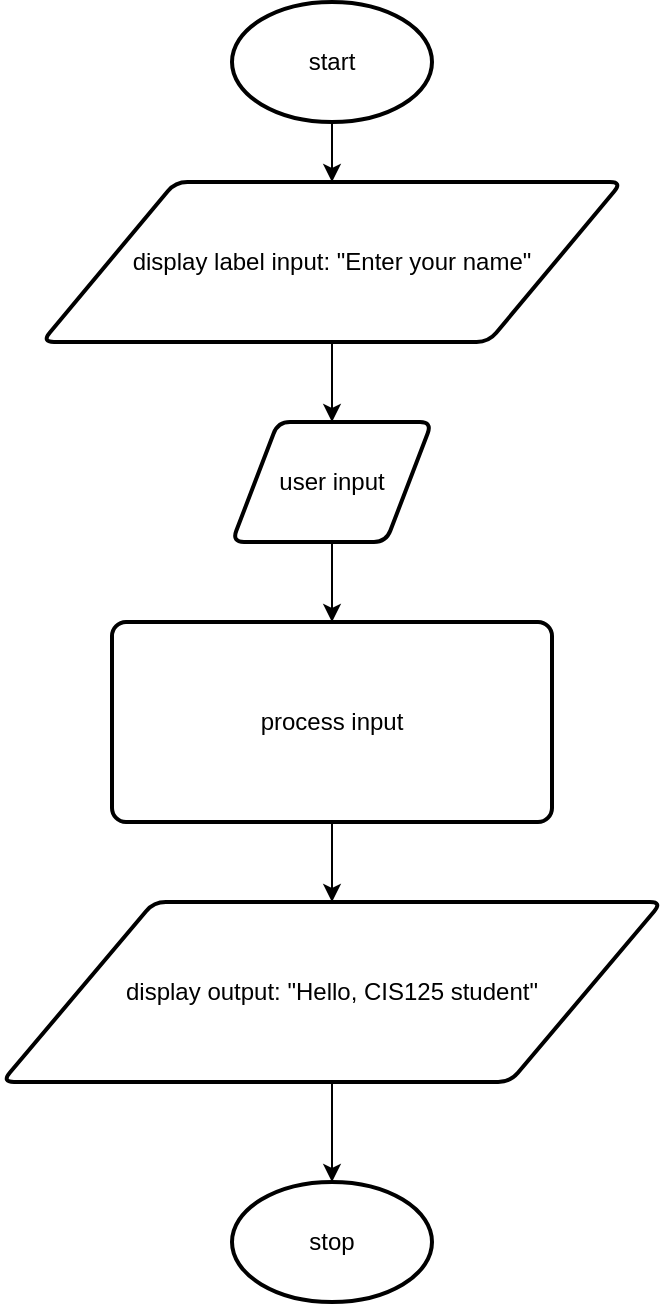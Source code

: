 <mxfile version="24.4.13" type="github">
  <diagram name="Page-1" id="j9vdjqKRdcNLqgjyeTFf">
    <mxGraphModel dx="1434" dy="746" grid="1" gridSize="10" guides="1" tooltips="1" connect="1" arrows="1" fold="1" page="1" pageScale="1" pageWidth="850" pageHeight="1100" math="0" shadow="0">
      <root>
        <mxCell id="0" />
        <mxCell id="1" parent="0" />
        <mxCell id="hk4jYY32vWd49gSxtiiF-7" value="" style="edgeStyle=orthogonalEdgeStyle;rounded=0;orthogonalLoop=1;jettySize=auto;html=1;" edge="1" parent="1" source="hk4jYY32vWd49gSxtiiF-1" target="hk4jYY32vWd49gSxtiiF-5">
          <mxGeometry relative="1" as="geometry" />
        </mxCell>
        <mxCell id="hk4jYY32vWd49gSxtiiF-1" value="start" style="strokeWidth=2;html=1;shape=mxgraph.flowchart.start_1;whiteSpace=wrap;" vertex="1" parent="1">
          <mxGeometry x="375" y="40" width="100" height="60" as="geometry" />
        </mxCell>
        <mxCell id="hk4jYY32vWd49gSxtiiF-9" value="" style="edgeStyle=orthogonalEdgeStyle;rounded=0;orthogonalLoop=1;jettySize=auto;html=1;" edge="1" parent="1" source="hk4jYY32vWd49gSxtiiF-5" target="hk4jYY32vWd49gSxtiiF-6">
          <mxGeometry relative="1" as="geometry" />
        </mxCell>
        <mxCell id="hk4jYY32vWd49gSxtiiF-5" value="display label input: &quot;Enter your name&quot;" style="shape=parallelogram;html=1;strokeWidth=2;perimeter=parallelogramPerimeter;whiteSpace=wrap;rounded=1;arcSize=12;size=0.23;" vertex="1" parent="1">
          <mxGeometry x="280" y="130" width="290" height="80" as="geometry" />
        </mxCell>
        <mxCell id="hk4jYY32vWd49gSxtiiF-12" value="" style="edgeStyle=orthogonalEdgeStyle;rounded=0;orthogonalLoop=1;jettySize=auto;html=1;" edge="1" parent="1" source="hk4jYY32vWd49gSxtiiF-6" target="hk4jYY32vWd49gSxtiiF-10">
          <mxGeometry relative="1" as="geometry" />
        </mxCell>
        <mxCell id="hk4jYY32vWd49gSxtiiF-6" value="user input" style="shape=parallelogram;html=1;strokeWidth=2;perimeter=parallelogramPerimeter;whiteSpace=wrap;rounded=1;arcSize=12;size=0.23;" vertex="1" parent="1">
          <mxGeometry x="375" y="250" width="100" height="60" as="geometry" />
        </mxCell>
        <mxCell id="hk4jYY32vWd49gSxtiiF-14" value="" style="edgeStyle=orthogonalEdgeStyle;rounded=0;orthogonalLoop=1;jettySize=auto;html=1;" edge="1" parent="1" source="hk4jYY32vWd49gSxtiiF-10" target="hk4jYY32vWd49gSxtiiF-13">
          <mxGeometry relative="1" as="geometry" />
        </mxCell>
        <mxCell id="hk4jYY32vWd49gSxtiiF-10" value="process input" style="rounded=1;whiteSpace=wrap;html=1;absoluteArcSize=1;arcSize=14;strokeWidth=2;" vertex="1" parent="1">
          <mxGeometry x="315" y="350" width="220" height="100" as="geometry" />
        </mxCell>
        <mxCell id="hk4jYY32vWd49gSxtiiF-18" value="" style="edgeStyle=orthogonalEdgeStyle;rounded=0;orthogonalLoop=1;jettySize=auto;html=1;" edge="1" parent="1" source="hk4jYY32vWd49gSxtiiF-13" target="hk4jYY32vWd49gSxtiiF-17">
          <mxGeometry relative="1" as="geometry" />
        </mxCell>
        <mxCell id="hk4jYY32vWd49gSxtiiF-13" value="display output: &quot;Hello, CIS125 student&quot;" style="shape=parallelogram;html=1;strokeWidth=2;perimeter=parallelogramPerimeter;whiteSpace=wrap;rounded=1;arcSize=12;size=0.23;" vertex="1" parent="1">
          <mxGeometry x="260" y="490" width="330" height="90" as="geometry" />
        </mxCell>
        <mxCell id="hk4jYY32vWd49gSxtiiF-17" value="stop" style="strokeWidth=2;html=1;shape=mxgraph.flowchart.start_1;whiteSpace=wrap;" vertex="1" parent="1">
          <mxGeometry x="375" y="630" width="100" height="60" as="geometry" />
        </mxCell>
      </root>
    </mxGraphModel>
  </diagram>
</mxfile>
